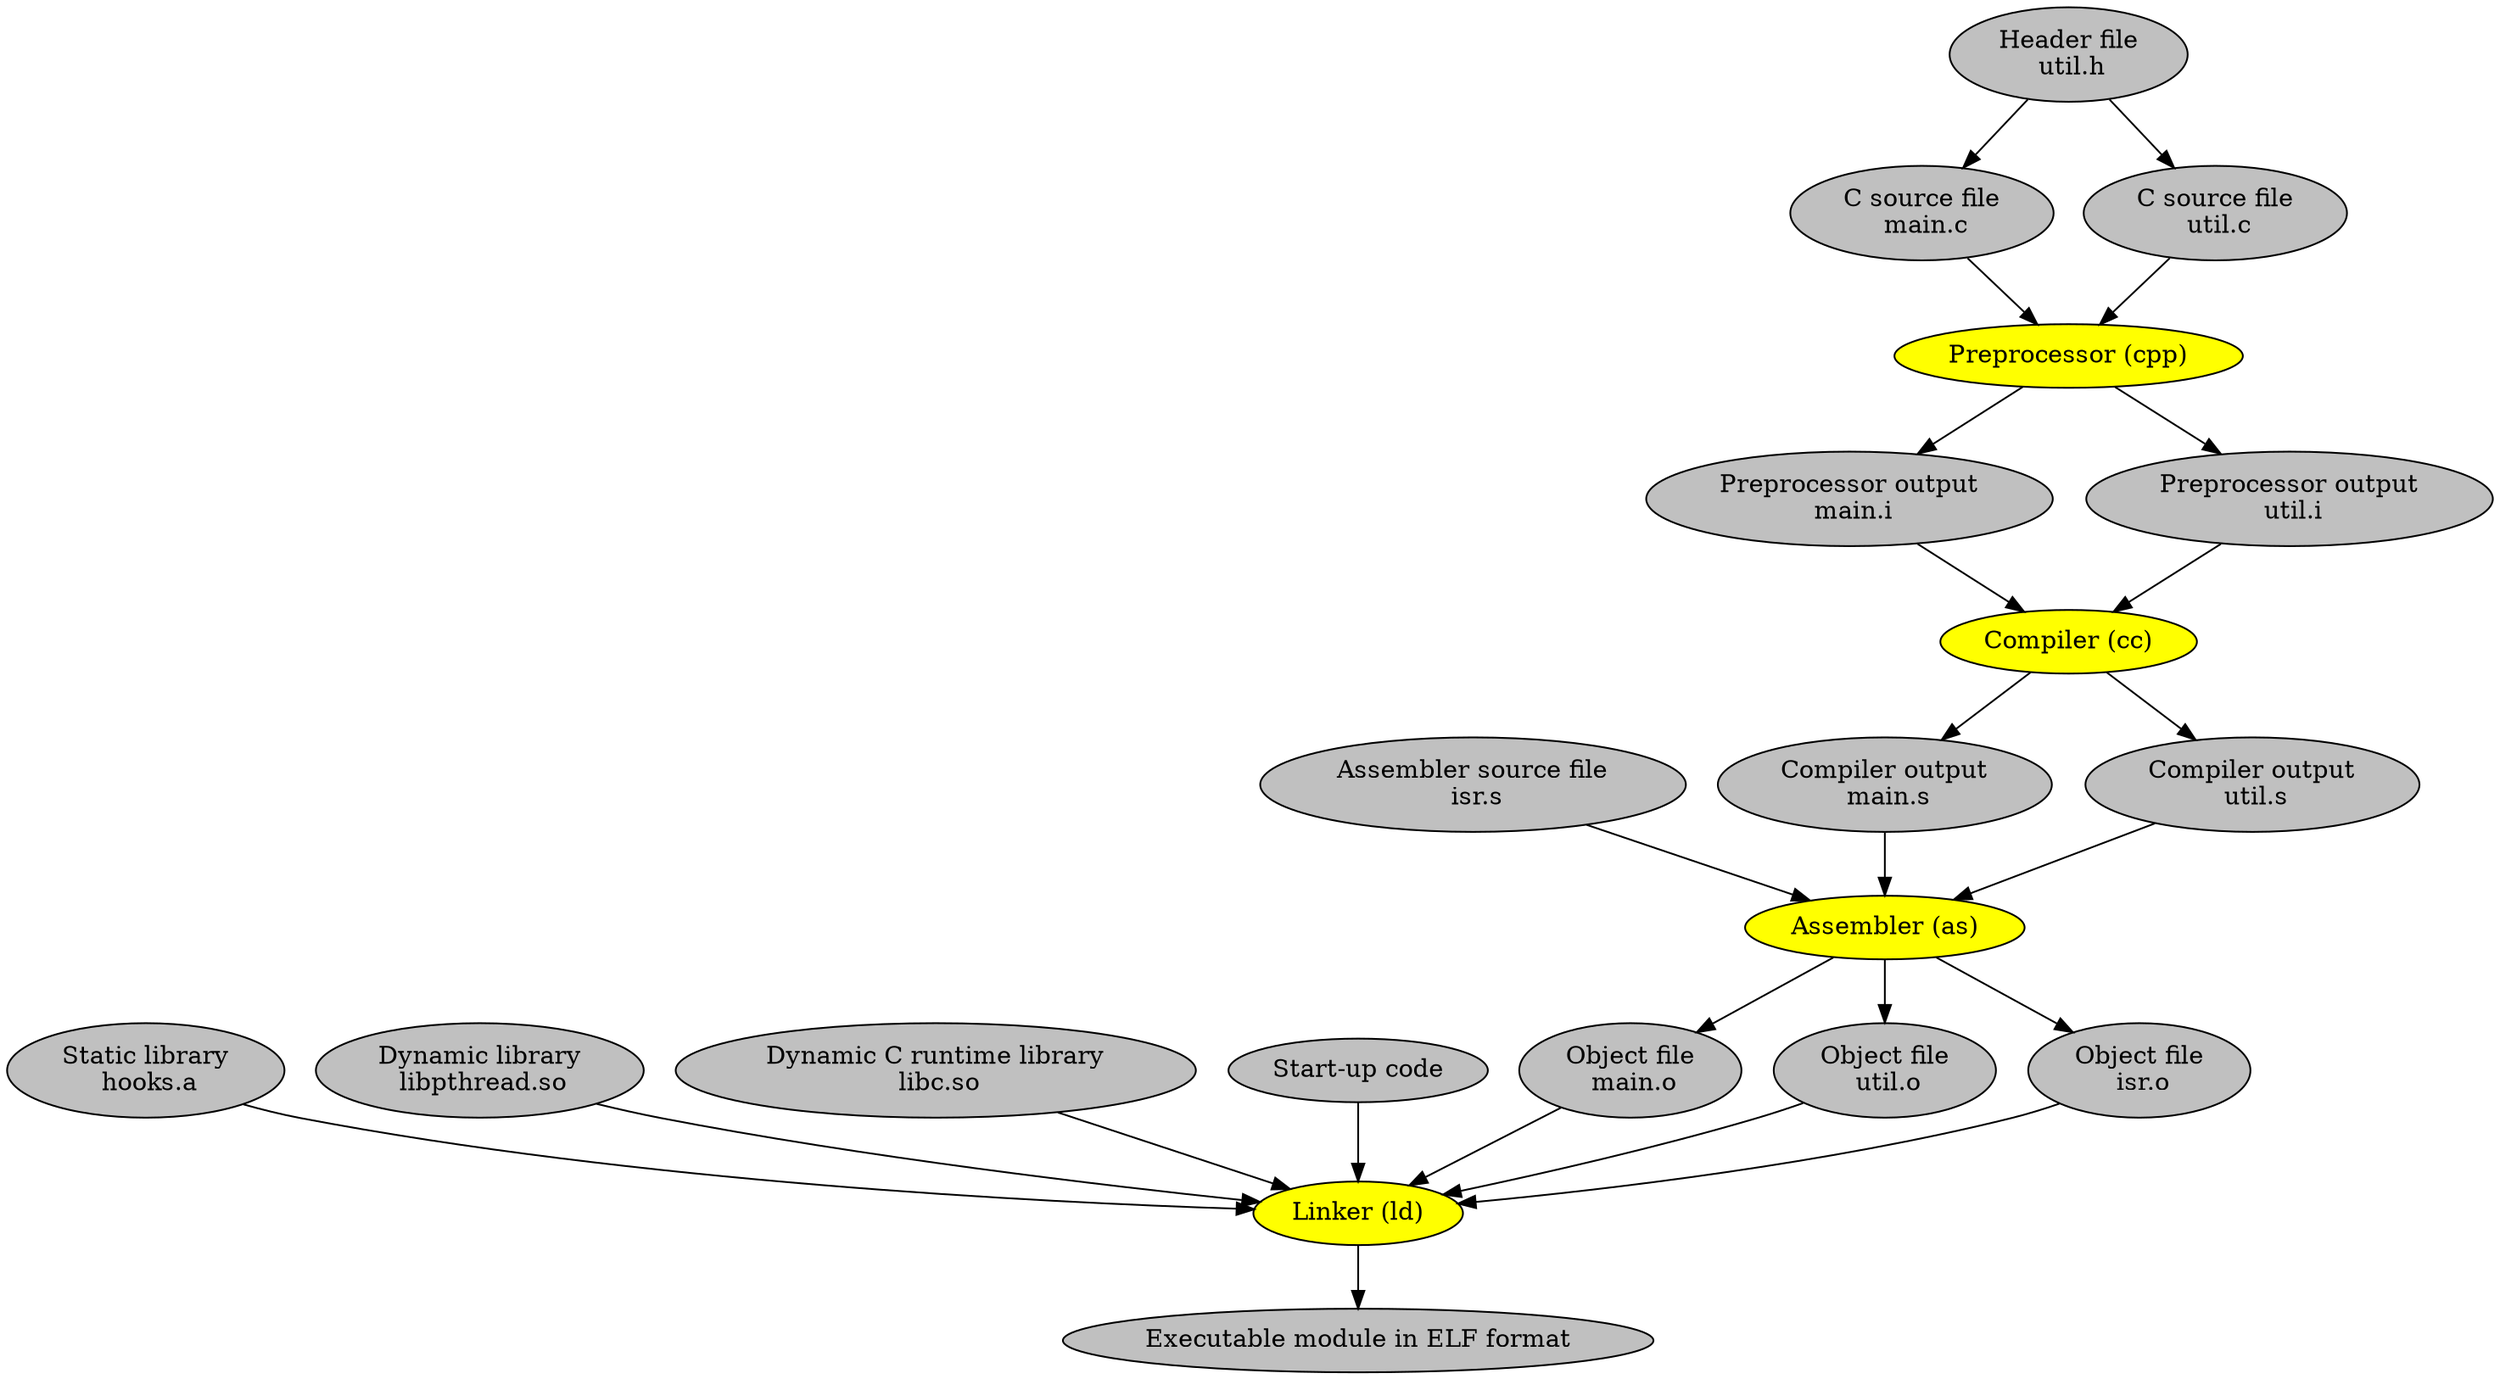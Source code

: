 digraph flow {
    graph [fontsize=24];
    "as" [style=filled, fillcolor=yellow,label="Assembler (as)" ];
    "ld" [style=filled, fillcolor=yellow,label="Linker (ld)"];
    "cpp" [style=filled, fillcolor=yellow,label="Preprocessor (cpp)"];
    "cc" [style=filled, fillcolor=yellow,label="Compiler (cc)"];
    "c1" [style=filled, fillcolor=gray,label="C source file\n main.c"];
    "c2" [style=filled, fillcolor=gray,label="C source file\n util.c"];
    "c1i" [style=filled, fillcolor=gray,label="Preprocessor output\n main.i"];
    "c2i" [style=filled, fillcolor=gray,label="Preprocessor output\n util.i"];
    "c1o" [style=filled, fillcolor=gray,label="Object file\n main.o"];
    "c2o" [style=filled, fillcolor=gray,label="Object file\n util.o"];
    "h" [style=filled, fillcolor=gray,label="Header file\n util.h"];
    "isrs" [style=filled, fillcolor=gray,label="Assembler source file\n isr.s"];
    "isro" [style=filled, fillcolor=gray,label="Object file\n isr.o"];
    "a" [style=filled, fillcolor=gray,label="Static library\n hooks.a"];
    "so" [style=filled, fillcolor=gray,label="Dynamic library\n libpthread.so"];
    "libc" [style=filled, fillcolor=gray,label="Dynamic C runtime library\n libc.so"];
    "startup" [style=filled, fillcolor=gray,label="Start-up code"];
    "elf" [style=filled, fillcolor=gray,label="Executable module in ELF format"];
    "mains" [style=filled, fillcolor=gray,label="Compiler output\n main.s"];
    "utils" [style=filled, fillcolor=gray,label="Compiler output\n util.s"];
    "a" -> "ld";
    "so" -> "ld";
    "libc" -> "ld";
    "h" -> "c1" -> "cpp" -> "c1i" -> "cc" -> "mains" -> "as" -> "c1o" -> "ld";
    "h" -> "c2" -> "cpp" -> "c2i" -> "cc" -> "utils" -> "as" -> "c2o" -> "ld";
    "isrs" -> "as" -> "isro" -> "ld";
    "startup" -> "ld";
    "ld" -> "elf";
}

